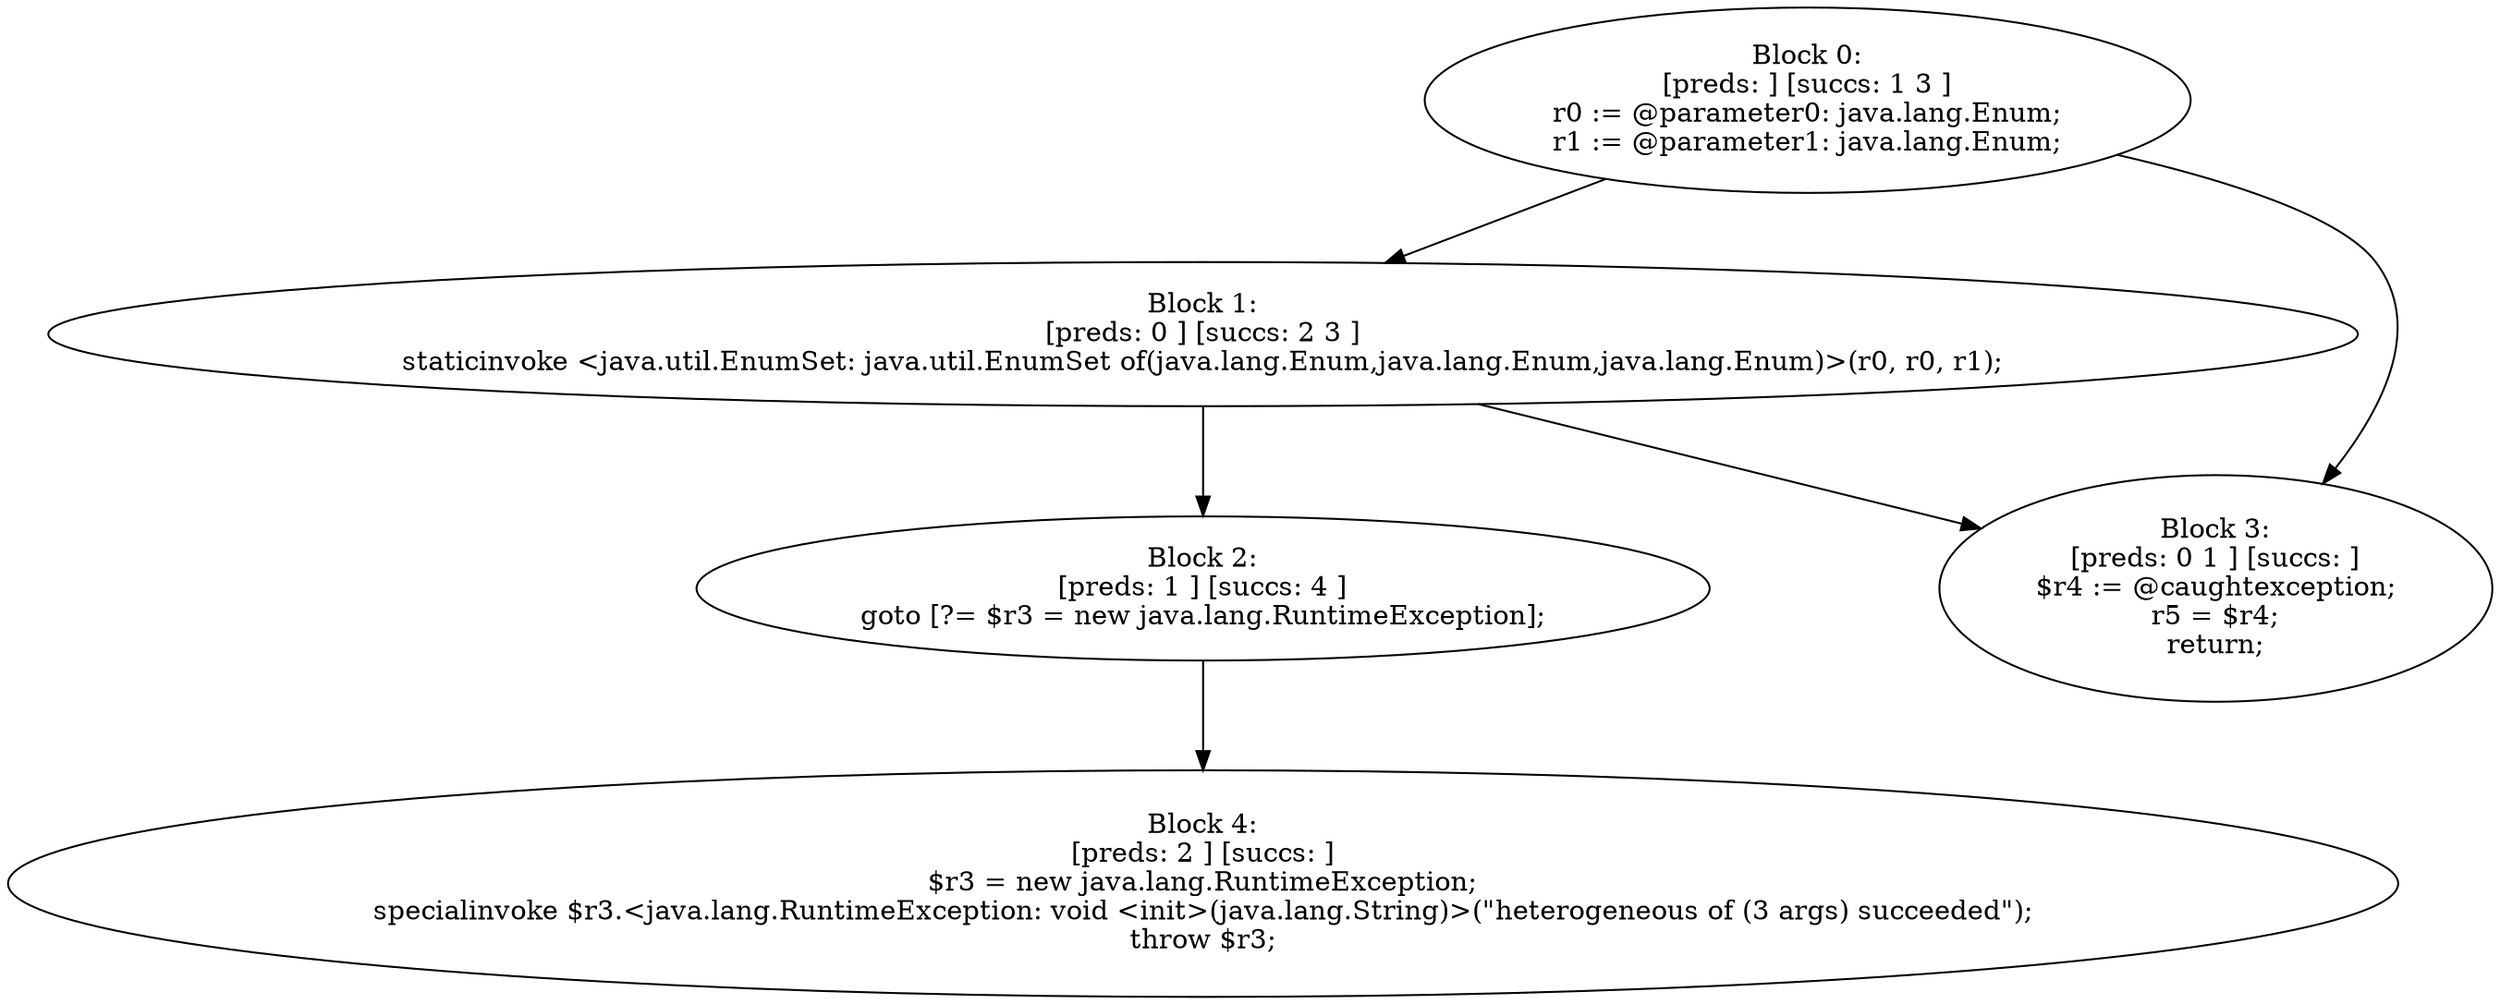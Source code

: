 digraph "unitGraph" {
    "Block 0:
[preds: ] [succs: 1 3 ]
r0 := @parameter0: java.lang.Enum;
r1 := @parameter1: java.lang.Enum;
"
    "Block 1:
[preds: 0 ] [succs: 2 3 ]
staticinvoke <java.util.EnumSet: java.util.EnumSet of(java.lang.Enum,java.lang.Enum,java.lang.Enum)>(r0, r0, r1);
"
    "Block 2:
[preds: 1 ] [succs: 4 ]
goto [?= $r3 = new java.lang.RuntimeException];
"
    "Block 3:
[preds: 0 1 ] [succs: ]
$r4 := @caughtexception;
r5 = $r4;
return;
"
    "Block 4:
[preds: 2 ] [succs: ]
$r3 = new java.lang.RuntimeException;
specialinvoke $r3.<java.lang.RuntimeException: void <init>(java.lang.String)>(\"heterogeneous of (3 args) succeeded\");
throw $r3;
"
    "Block 0:
[preds: ] [succs: 1 3 ]
r0 := @parameter0: java.lang.Enum;
r1 := @parameter1: java.lang.Enum;
"->"Block 1:
[preds: 0 ] [succs: 2 3 ]
staticinvoke <java.util.EnumSet: java.util.EnumSet of(java.lang.Enum,java.lang.Enum,java.lang.Enum)>(r0, r0, r1);
";
    "Block 0:
[preds: ] [succs: 1 3 ]
r0 := @parameter0: java.lang.Enum;
r1 := @parameter1: java.lang.Enum;
"->"Block 3:
[preds: 0 1 ] [succs: ]
$r4 := @caughtexception;
r5 = $r4;
return;
";
    "Block 1:
[preds: 0 ] [succs: 2 3 ]
staticinvoke <java.util.EnumSet: java.util.EnumSet of(java.lang.Enum,java.lang.Enum,java.lang.Enum)>(r0, r0, r1);
"->"Block 2:
[preds: 1 ] [succs: 4 ]
goto [?= $r3 = new java.lang.RuntimeException];
";
    "Block 1:
[preds: 0 ] [succs: 2 3 ]
staticinvoke <java.util.EnumSet: java.util.EnumSet of(java.lang.Enum,java.lang.Enum,java.lang.Enum)>(r0, r0, r1);
"->"Block 3:
[preds: 0 1 ] [succs: ]
$r4 := @caughtexception;
r5 = $r4;
return;
";
    "Block 2:
[preds: 1 ] [succs: 4 ]
goto [?= $r3 = new java.lang.RuntimeException];
"->"Block 4:
[preds: 2 ] [succs: ]
$r3 = new java.lang.RuntimeException;
specialinvoke $r3.<java.lang.RuntimeException: void <init>(java.lang.String)>(\"heterogeneous of (3 args) succeeded\");
throw $r3;
";
}
